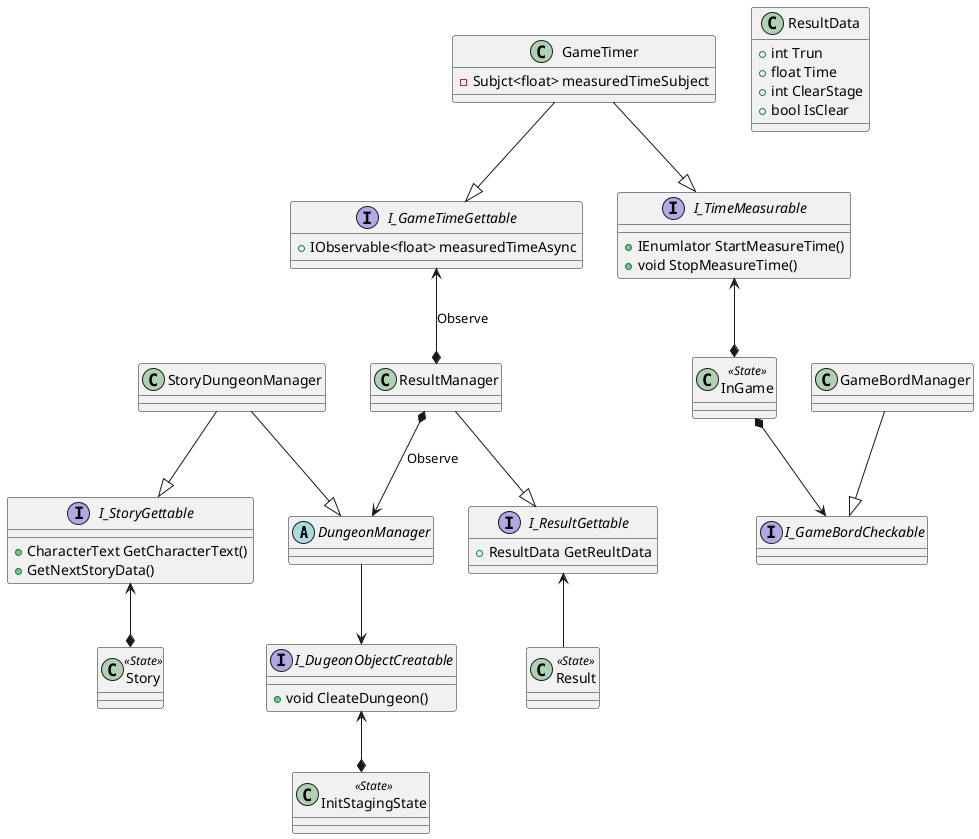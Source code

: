 @startuml StateClass

    abstract class DungeonManager{

    }

    class StoryDungeonManager{

    }

    class GameBordManager{

    }

    interface I_DugeonObjectCreatable{
        + void CleateDungeon()
    }

    interface I_GameBordCheckable{
    }

    interface I_StoryGettable{
        + CharacterText GetCharacterText()
        + GetNextStoryData()
    }

    interface I_ResultGettable{
        + ResultData GetReultData
    }

    class ResultData{
        +int Trun
        +float Time
        +int ClearStage
        +bool IsClear
    }

    class GameTimer{
        -Subjct<float> measuredTimeSubject
    }

    interface I_TimeMeasurable{
        + IEnumlator StartMeasureTime()
        + void StopMeasureTime()
    }

    interface I_GameTimeGettable{
        +IObservable<float> measuredTimeAsync
    }



    class ResultManager{

    }

    class InitStagingState <<State>>{

    }

    class InGame <<State>>{

    }

    class Story <<State>>{

    }

    class Result <<State>>{

    }

    I_GameBordCheckable <|-up- GameBordManager

    GameTimer --|> I_TimeMeasurable
    GameTimer --|> I_GameTimeGettable

    InGame *-up-> I_TimeMeasurable
    InGame *--> I_GameBordCheckable

    InitStagingState *-up-> I_DugeonObjectCreatable

    DungeonManager --> I_DugeonObjectCreatable

    ResultManager *-up-> I_GameTimeGettable : Observe
    ResultManager *--> DungeonManager : Observe
    ResultManager --|> I_ResultGettable
    
    Result -up-> I_ResultGettable

    StoryDungeonManager --|> DungeonManager
    StoryDungeonManager --|> I_StoryGettable

    Story *-up-> I_StoryGettable



@enduml